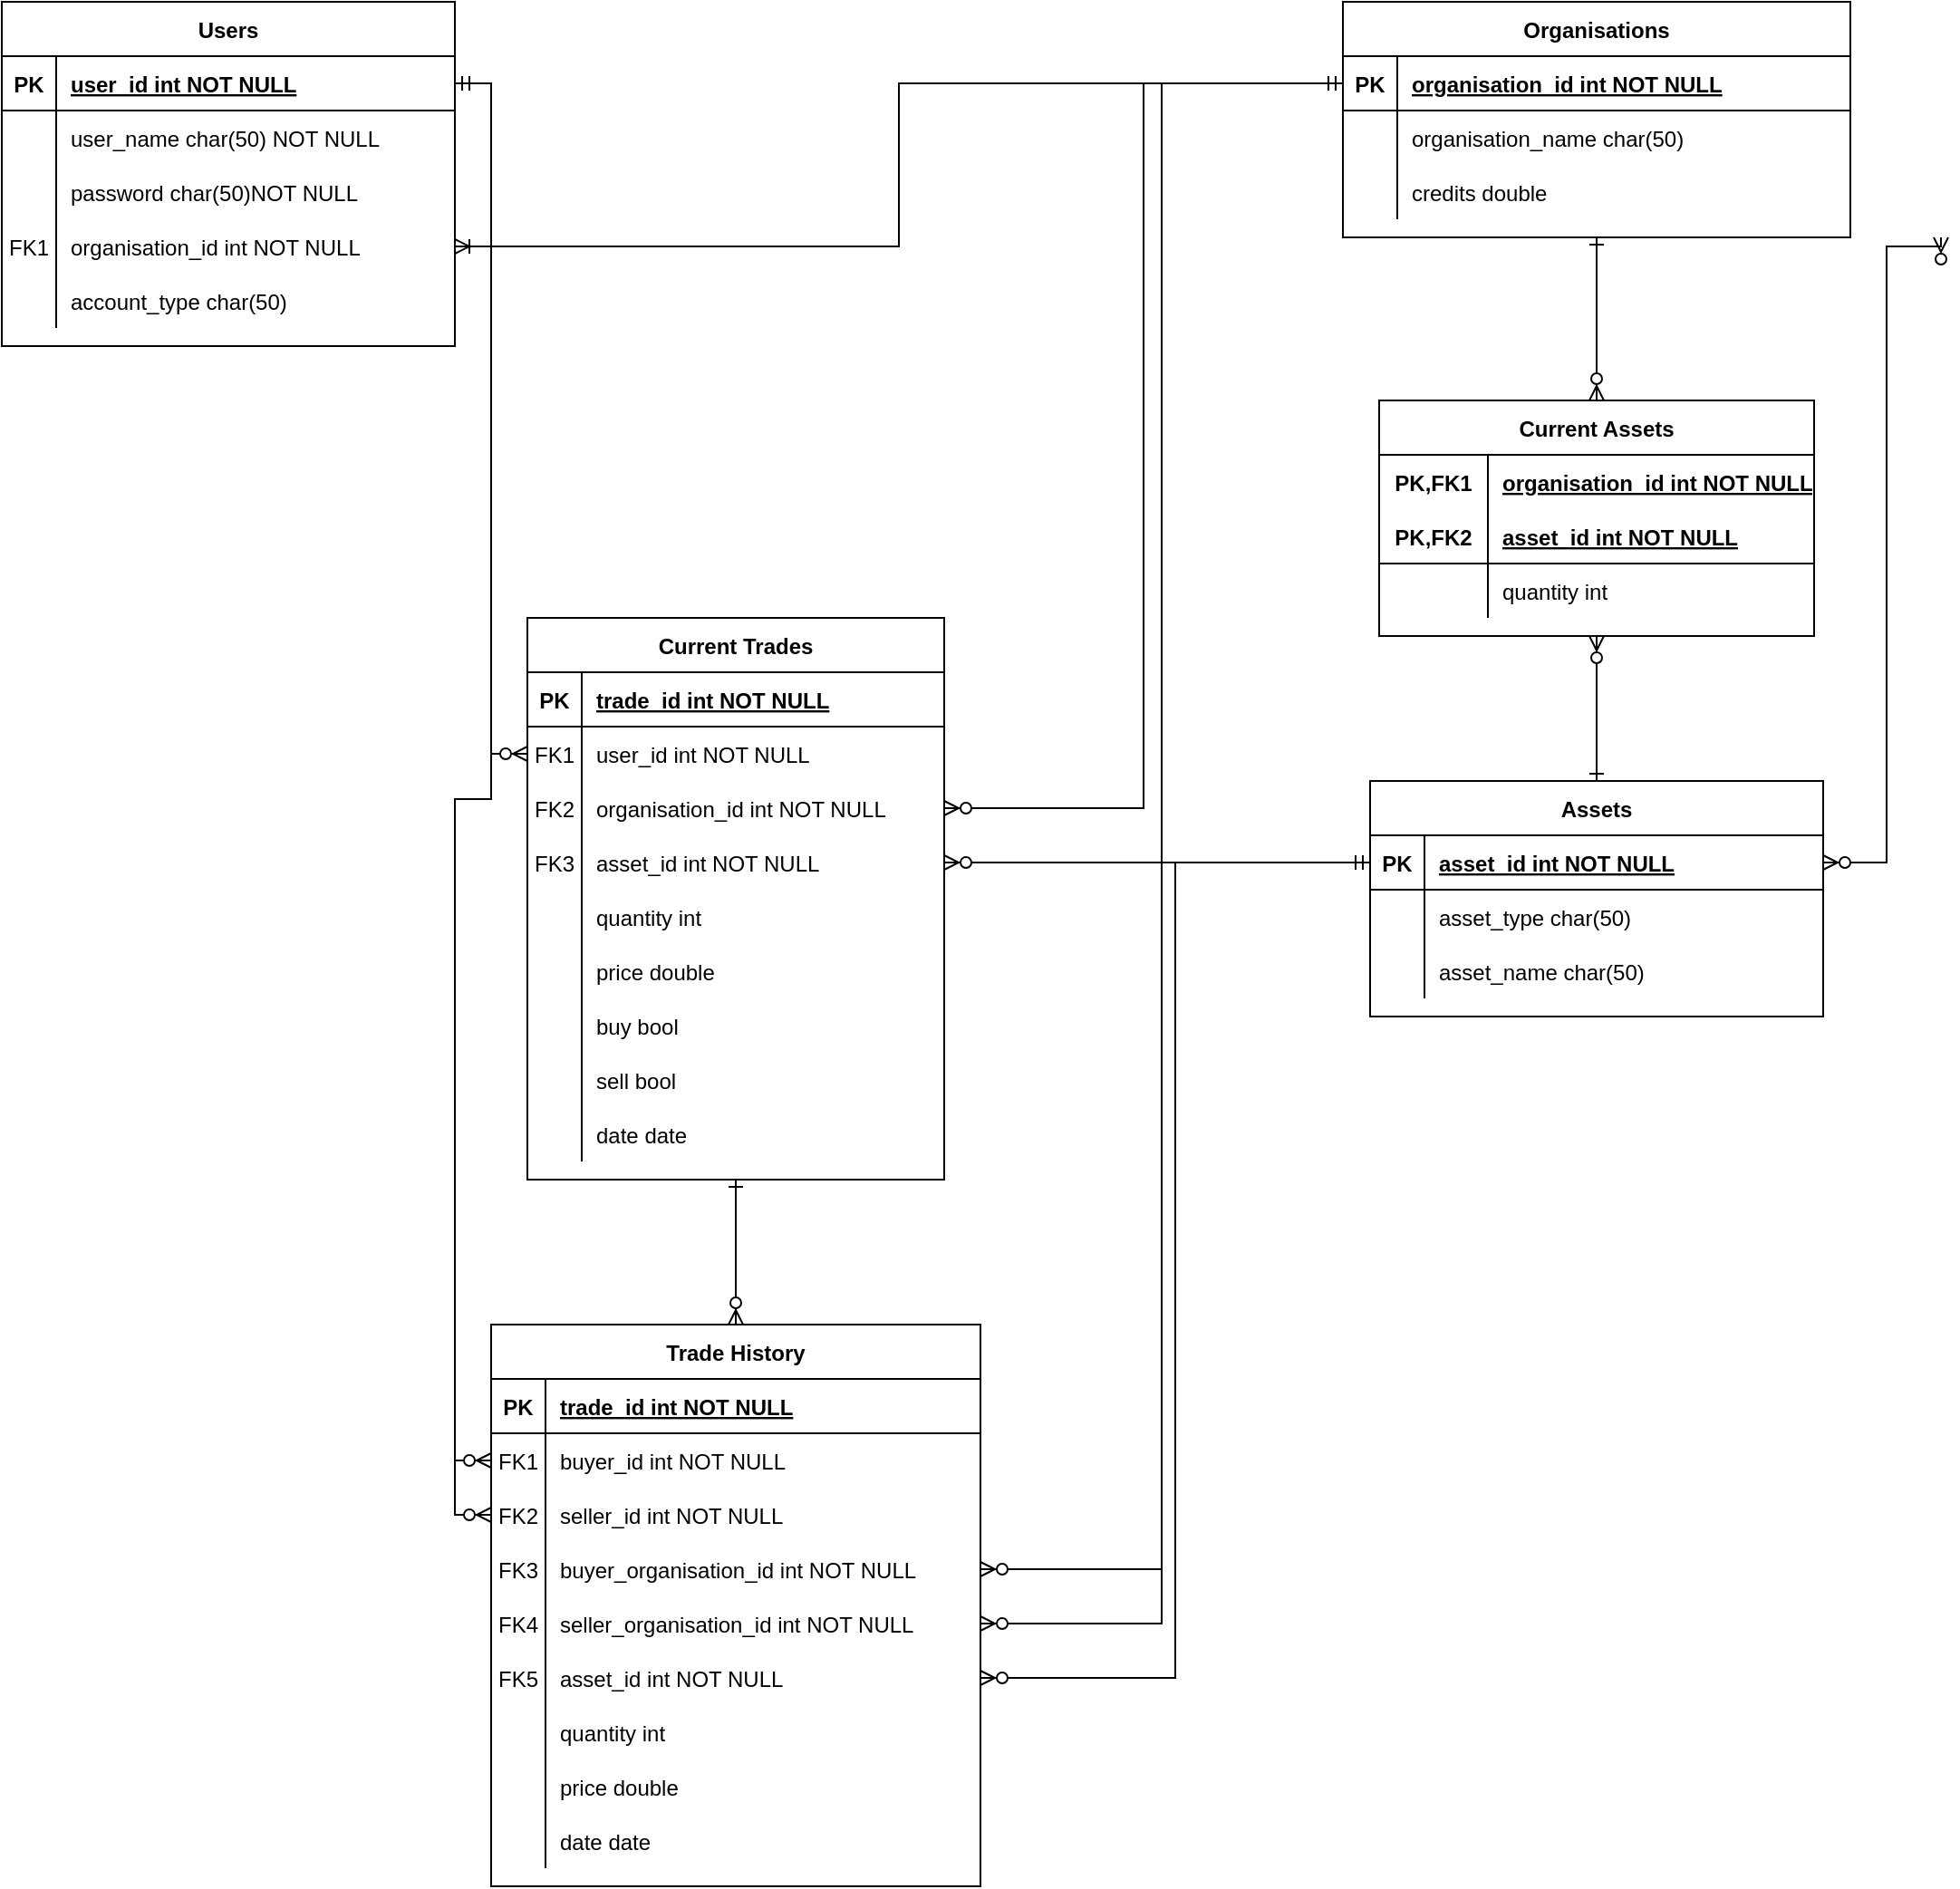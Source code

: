 <mxfile version="14.5.8" type="github">
  <diagram id="R2lEEEUBdFMjLlhIrx00" name="Page-1">
    <mxGraphModel dx="1422" dy="791" grid="1" gridSize="10" guides="1" tooltips="1" connect="1" arrows="1" fold="1" page="1" pageScale="1" pageWidth="850" pageHeight="1100" math="0" shadow="0" extFonts="Permanent Marker^https://fonts.googleapis.com/css?family=Permanent+Marker">
      <root>
        <mxCell id="0" />
        <mxCell id="1" parent="0" />
        <mxCell id="C-vyLk0tnHw3VtMMgP7b-1" value="" style="edgeStyle=orthogonalEdgeStyle;endArrow=ERmandOne;startArrow=ERoneToMany;endFill=0;startFill=0;rounded=0;entryX=0;entryY=0.5;entryDx=0;entryDy=0;" parent="1" source="JpZiGnrSwx7IomFBTx23-129" target="C-vyLk0tnHw3VtMMgP7b-3" edge="1">
          <mxGeometry width="100" height="100" relative="1" as="geometry">
            <mxPoint x="340" y="720" as="sourcePoint" />
            <mxPoint x="440" y="620" as="targetPoint" />
          </mxGeometry>
        </mxCell>
        <mxCell id="JpZiGnrSwx7IomFBTx23-172" style="edgeStyle=orthogonalEdgeStyle;rounded=0;orthogonalLoop=1;jettySize=auto;html=1;entryX=0.5;entryY=0;entryDx=0;entryDy=0;startArrow=ERone;startFill=0;endArrow=ERzeroToMany;endFill=1;" edge="1" parent="1" source="C-vyLk0tnHw3VtMMgP7b-2" target="JpZiGnrSwx7IomFBTx23-157">
          <mxGeometry relative="1" as="geometry" />
        </mxCell>
        <mxCell id="C-vyLk0tnHw3VtMMgP7b-2" value="Organisations" style="shape=table;startSize=30;container=1;collapsible=1;childLayout=tableLayout;fixedRows=1;rowLines=0;fontStyle=1;align=center;resizeLast=1;" parent="1" vertex="1">
          <mxGeometry x="780" y="40" width="280" height="130" as="geometry" />
        </mxCell>
        <mxCell id="C-vyLk0tnHw3VtMMgP7b-3" value="" style="shape=partialRectangle;collapsible=0;dropTarget=0;pointerEvents=0;fillColor=none;points=[[0,0.5],[1,0.5]];portConstraint=eastwest;top=0;left=0;right=0;bottom=1;" parent="C-vyLk0tnHw3VtMMgP7b-2" vertex="1">
          <mxGeometry y="30" width="280" height="30" as="geometry" />
        </mxCell>
        <mxCell id="C-vyLk0tnHw3VtMMgP7b-4" value="PK" style="shape=partialRectangle;overflow=hidden;connectable=0;fillColor=none;top=0;left=0;bottom=0;right=0;fontStyle=1;" parent="C-vyLk0tnHw3VtMMgP7b-3" vertex="1">
          <mxGeometry width="30" height="30" as="geometry" />
        </mxCell>
        <mxCell id="C-vyLk0tnHw3VtMMgP7b-5" value="organisation_id int NOT NULL " style="shape=partialRectangle;overflow=hidden;connectable=0;fillColor=none;top=0;left=0;bottom=0;right=0;align=left;spacingLeft=6;fontStyle=5;" parent="C-vyLk0tnHw3VtMMgP7b-3" vertex="1">
          <mxGeometry x="30" width="250" height="30" as="geometry" />
        </mxCell>
        <mxCell id="C-vyLk0tnHw3VtMMgP7b-9" value="" style="shape=partialRectangle;collapsible=0;dropTarget=0;pointerEvents=0;fillColor=none;points=[[0,0.5],[1,0.5]];portConstraint=eastwest;top=0;left=0;right=0;bottom=0;" parent="C-vyLk0tnHw3VtMMgP7b-2" vertex="1">
          <mxGeometry y="60" width="280" height="30" as="geometry" />
        </mxCell>
        <mxCell id="C-vyLk0tnHw3VtMMgP7b-10" value="" style="shape=partialRectangle;overflow=hidden;connectable=0;fillColor=none;top=0;left=0;bottom=0;right=0;" parent="C-vyLk0tnHw3VtMMgP7b-9" vertex="1">
          <mxGeometry width="30" height="30" as="geometry" />
        </mxCell>
        <mxCell id="C-vyLk0tnHw3VtMMgP7b-11" value="organisation_name char(50) " style="shape=partialRectangle;overflow=hidden;connectable=0;fillColor=none;top=0;left=0;bottom=0;right=0;align=left;spacingLeft=6;" parent="C-vyLk0tnHw3VtMMgP7b-9" vertex="1">
          <mxGeometry x="30" width="250" height="30" as="geometry" />
        </mxCell>
        <mxCell id="JpZiGnrSwx7IomFBTx23-112" style="shape=partialRectangle;collapsible=0;dropTarget=0;pointerEvents=0;fillColor=none;points=[[0,0.5],[1,0.5]];portConstraint=eastwest;top=0;left=0;right=0;bottom=0;" vertex="1" parent="C-vyLk0tnHw3VtMMgP7b-2">
          <mxGeometry y="90" width="280" height="30" as="geometry" />
        </mxCell>
        <mxCell id="JpZiGnrSwx7IomFBTx23-113" style="shape=partialRectangle;overflow=hidden;connectable=0;fillColor=none;top=0;left=0;bottom=0;right=0;" vertex="1" parent="JpZiGnrSwx7IomFBTx23-112">
          <mxGeometry width="30" height="30" as="geometry" />
        </mxCell>
        <mxCell id="JpZiGnrSwx7IomFBTx23-114" value="credits double " style="shape=partialRectangle;overflow=hidden;connectable=0;fillColor=none;top=0;left=0;bottom=0;right=0;align=left;spacingLeft=6;" vertex="1" parent="JpZiGnrSwx7IomFBTx23-112">
          <mxGeometry x="30" width="250" height="30" as="geometry" />
        </mxCell>
        <mxCell id="JpZiGnrSwx7IomFBTx23-171" style="edgeStyle=orthogonalEdgeStyle;rounded=0;orthogonalLoop=1;jettySize=auto;html=1;entryX=0.5;entryY=1;entryDx=0;entryDy=0;startArrow=ERone;startFill=0;endArrow=ERzeroToMany;endFill=1;" edge="1" parent="1" source="C-vyLk0tnHw3VtMMgP7b-13" target="JpZiGnrSwx7IomFBTx23-157">
          <mxGeometry relative="1" as="geometry" />
        </mxCell>
        <mxCell id="C-vyLk0tnHw3VtMMgP7b-13" value="Assets" style="shape=table;startSize=30;container=1;collapsible=1;childLayout=tableLayout;fixedRows=1;rowLines=0;fontStyle=1;align=center;resizeLast=1;" parent="1" vertex="1">
          <mxGeometry x="795" y="470" width="250" height="130" as="geometry" />
        </mxCell>
        <mxCell id="C-vyLk0tnHw3VtMMgP7b-14" value="" style="shape=partialRectangle;collapsible=0;dropTarget=0;pointerEvents=0;fillColor=none;points=[[0,0.5],[1,0.5]];portConstraint=eastwest;top=0;left=0;right=0;bottom=1;" parent="C-vyLk0tnHw3VtMMgP7b-13" vertex="1">
          <mxGeometry y="30" width="250" height="30" as="geometry" />
        </mxCell>
        <mxCell id="C-vyLk0tnHw3VtMMgP7b-15" value="PK" style="shape=partialRectangle;overflow=hidden;connectable=0;fillColor=none;top=0;left=0;bottom=0;right=0;fontStyle=1;" parent="C-vyLk0tnHw3VtMMgP7b-14" vertex="1">
          <mxGeometry width="30" height="30" as="geometry" />
        </mxCell>
        <mxCell id="C-vyLk0tnHw3VtMMgP7b-16" value="asset_id int NOT NULL " style="shape=partialRectangle;overflow=hidden;connectable=0;fillColor=none;top=0;left=0;bottom=0;right=0;align=left;spacingLeft=6;fontStyle=5;" parent="C-vyLk0tnHw3VtMMgP7b-14" vertex="1">
          <mxGeometry x="30" width="220" height="30" as="geometry" />
        </mxCell>
        <mxCell id="C-vyLk0tnHw3VtMMgP7b-17" value="" style="shape=partialRectangle;collapsible=0;dropTarget=0;pointerEvents=0;fillColor=none;points=[[0,0.5],[1,0.5]];portConstraint=eastwest;top=0;left=0;right=0;bottom=0;" parent="C-vyLk0tnHw3VtMMgP7b-13" vertex="1">
          <mxGeometry y="60" width="250" height="30" as="geometry" />
        </mxCell>
        <mxCell id="C-vyLk0tnHw3VtMMgP7b-18" value="" style="shape=partialRectangle;overflow=hidden;connectable=0;fillColor=none;top=0;left=0;bottom=0;right=0;" parent="C-vyLk0tnHw3VtMMgP7b-17" vertex="1">
          <mxGeometry width="30" height="30" as="geometry" />
        </mxCell>
        <mxCell id="C-vyLk0tnHw3VtMMgP7b-19" value="asset_type char(50) " style="shape=partialRectangle;overflow=hidden;connectable=0;fillColor=none;top=0;left=0;bottom=0;right=0;align=left;spacingLeft=6;" parent="C-vyLk0tnHw3VtMMgP7b-17" vertex="1">
          <mxGeometry x="30" width="220" height="30" as="geometry" />
        </mxCell>
        <mxCell id="JpZiGnrSwx7IomFBTx23-135" style="shape=partialRectangle;collapsible=0;dropTarget=0;pointerEvents=0;fillColor=none;points=[[0,0.5],[1,0.5]];portConstraint=eastwest;top=0;left=0;right=0;bottom=0;" vertex="1" parent="C-vyLk0tnHw3VtMMgP7b-13">
          <mxGeometry y="90" width="250" height="30" as="geometry" />
        </mxCell>
        <mxCell id="JpZiGnrSwx7IomFBTx23-136" style="shape=partialRectangle;overflow=hidden;connectable=0;fillColor=none;top=0;left=0;bottom=0;right=0;" vertex="1" parent="JpZiGnrSwx7IomFBTx23-135">
          <mxGeometry width="30" height="30" as="geometry" />
        </mxCell>
        <mxCell id="JpZiGnrSwx7IomFBTx23-137" value="asset_name char(50)" style="shape=partialRectangle;overflow=hidden;connectable=0;fillColor=none;top=0;left=0;bottom=0;right=0;align=left;spacingLeft=6;" vertex="1" parent="JpZiGnrSwx7IomFBTx23-135">
          <mxGeometry x="30" width="220" height="30" as="geometry" />
        </mxCell>
        <mxCell id="C-vyLk0tnHw3VtMMgP7b-23" value="Users" style="shape=table;startSize=30;container=1;collapsible=1;childLayout=tableLayout;fixedRows=1;rowLines=0;fontStyle=1;align=center;resizeLast=1;" parent="1" vertex="1">
          <mxGeometry x="40" y="40" width="250" height="190" as="geometry" />
        </mxCell>
        <mxCell id="C-vyLk0tnHw3VtMMgP7b-24" value="" style="shape=partialRectangle;collapsible=0;dropTarget=0;pointerEvents=0;fillColor=none;points=[[0,0.5],[1,0.5]];portConstraint=eastwest;top=0;left=0;right=0;bottom=1;" parent="C-vyLk0tnHw3VtMMgP7b-23" vertex="1">
          <mxGeometry y="30" width="250" height="30" as="geometry" />
        </mxCell>
        <mxCell id="C-vyLk0tnHw3VtMMgP7b-25" value="PK" style="shape=partialRectangle;overflow=hidden;connectable=0;fillColor=none;top=0;left=0;bottom=0;right=0;fontStyle=1;" parent="C-vyLk0tnHw3VtMMgP7b-24" vertex="1">
          <mxGeometry width="30" height="30" as="geometry" />
        </mxCell>
        <mxCell id="C-vyLk0tnHw3VtMMgP7b-26" value="user_id int NOT NULL " style="shape=partialRectangle;overflow=hidden;connectable=0;fillColor=none;top=0;left=0;bottom=0;right=0;align=left;spacingLeft=6;fontStyle=5;" parent="C-vyLk0tnHw3VtMMgP7b-24" vertex="1">
          <mxGeometry x="30" width="220" height="30" as="geometry" />
        </mxCell>
        <mxCell id="C-vyLk0tnHw3VtMMgP7b-27" value="" style="shape=partialRectangle;collapsible=0;dropTarget=0;pointerEvents=0;fillColor=none;points=[[0,0.5],[1,0.5]];portConstraint=eastwest;top=0;left=0;right=0;bottom=0;" parent="C-vyLk0tnHw3VtMMgP7b-23" vertex="1">
          <mxGeometry y="60" width="250" height="30" as="geometry" />
        </mxCell>
        <mxCell id="C-vyLk0tnHw3VtMMgP7b-28" value="" style="shape=partialRectangle;overflow=hidden;connectable=0;fillColor=none;top=0;left=0;bottom=0;right=0;" parent="C-vyLk0tnHw3VtMMgP7b-27" vertex="1">
          <mxGeometry width="30" height="30" as="geometry" />
        </mxCell>
        <mxCell id="C-vyLk0tnHw3VtMMgP7b-29" value="user_name char(50) NOT NULL" style="shape=partialRectangle;overflow=hidden;connectable=0;fillColor=none;top=0;left=0;bottom=0;right=0;align=left;spacingLeft=6;" parent="C-vyLk0tnHw3VtMMgP7b-27" vertex="1">
          <mxGeometry x="30" width="220" height="30" as="geometry" />
        </mxCell>
        <mxCell id="JpZiGnrSwx7IomFBTx23-21" style="shape=partialRectangle;collapsible=0;dropTarget=0;pointerEvents=0;fillColor=none;points=[[0,0.5],[1,0.5]];portConstraint=eastwest;top=0;left=0;right=0;bottom=0;" vertex="1" parent="C-vyLk0tnHw3VtMMgP7b-23">
          <mxGeometry y="90" width="250" height="30" as="geometry" />
        </mxCell>
        <mxCell id="JpZiGnrSwx7IomFBTx23-22" style="shape=partialRectangle;overflow=hidden;connectable=0;fillColor=none;top=0;left=0;bottom=0;right=0;" vertex="1" parent="JpZiGnrSwx7IomFBTx23-21">
          <mxGeometry width="30" height="30" as="geometry" />
        </mxCell>
        <mxCell id="JpZiGnrSwx7IomFBTx23-23" value="password char(50)NOT NULL" style="shape=partialRectangle;overflow=hidden;connectable=0;fillColor=none;top=0;left=0;bottom=0;right=0;align=left;spacingLeft=6;" vertex="1" parent="JpZiGnrSwx7IomFBTx23-21">
          <mxGeometry x="30" width="220" height="30" as="geometry" />
        </mxCell>
        <mxCell id="JpZiGnrSwx7IomFBTx23-129" style="shape=partialRectangle;collapsible=0;dropTarget=0;pointerEvents=0;fillColor=none;points=[[0,0.5],[1,0.5]];portConstraint=eastwest;top=0;left=0;right=0;bottom=0;" vertex="1" parent="C-vyLk0tnHw3VtMMgP7b-23">
          <mxGeometry y="120" width="250" height="30" as="geometry" />
        </mxCell>
        <mxCell id="JpZiGnrSwx7IomFBTx23-130" value="FK1" style="shape=partialRectangle;overflow=hidden;connectable=0;fillColor=none;top=0;left=0;bottom=0;right=0;" vertex="1" parent="JpZiGnrSwx7IomFBTx23-129">
          <mxGeometry width="30" height="30" as="geometry" />
        </mxCell>
        <mxCell id="JpZiGnrSwx7IomFBTx23-131" value="organisation_id int NOT NULL" style="shape=partialRectangle;overflow=hidden;connectable=0;fillColor=none;top=0;left=0;bottom=0;right=0;align=left;spacingLeft=6;" vertex="1" parent="JpZiGnrSwx7IomFBTx23-129">
          <mxGeometry x="30" width="220" height="30" as="geometry" />
        </mxCell>
        <mxCell id="JpZiGnrSwx7IomFBTx23-132" style="shape=partialRectangle;collapsible=0;dropTarget=0;pointerEvents=0;fillColor=none;points=[[0,0.5],[1,0.5]];portConstraint=eastwest;top=0;left=0;right=0;bottom=0;" vertex="1" parent="C-vyLk0tnHw3VtMMgP7b-23">
          <mxGeometry y="150" width="250" height="30" as="geometry" />
        </mxCell>
        <mxCell id="JpZiGnrSwx7IomFBTx23-133" style="shape=partialRectangle;overflow=hidden;connectable=0;fillColor=none;top=0;left=0;bottom=0;right=0;" vertex="1" parent="JpZiGnrSwx7IomFBTx23-132">
          <mxGeometry width="30" height="30" as="geometry" />
        </mxCell>
        <mxCell id="JpZiGnrSwx7IomFBTx23-134" value="account_type char(50)" style="shape=partialRectangle;overflow=hidden;connectable=0;fillColor=none;top=0;left=0;bottom=0;right=0;align=left;spacingLeft=6;" vertex="1" parent="JpZiGnrSwx7IomFBTx23-132">
          <mxGeometry x="30" width="220" height="30" as="geometry" />
        </mxCell>
        <mxCell id="JpZiGnrSwx7IomFBTx23-59" style="edgeStyle=orthogonalEdgeStyle;rounded=0;orthogonalLoop=1;jettySize=auto;html=1;entryX=0;entryY=0.5;entryDx=0;entryDy=0;startArrow=ERzeroToMany;startFill=1;endArrow=ERmandOne;endFill=0;exitX=1;exitY=0.5;exitDx=0;exitDy=0;" edge="1" parent="1" source="JpZiGnrSwx7IomFBTx23-84" target="C-vyLk0tnHw3VtMMgP7b-14">
          <mxGeometry relative="1" as="geometry">
            <mxPoint x="530" y="365" as="sourcePoint" />
          </mxGeometry>
        </mxCell>
        <mxCell id="JpZiGnrSwx7IomFBTx23-60" style="rounded=0;orthogonalLoop=1;jettySize=auto;html=1;entryX=0;entryY=0.5;entryDx=0;entryDy=0;startArrow=ERmandOne;startFill=0;endArrow=ERzeroToMany;endFill=1;edgeStyle=orthogonalEdgeStyle;" edge="1" parent="1" source="C-vyLk0tnHw3VtMMgP7b-24" target="JpZiGnrSwx7IomFBTx23-78">
          <mxGeometry relative="1" as="geometry">
            <mxPoint x="330" y="335" as="targetPoint" />
          </mxGeometry>
        </mxCell>
        <mxCell id="JpZiGnrSwx7IomFBTx23-105" style="edgeStyle=orthogonalEdgeStyle;rounded=0;orthogonalLoop=1;jettySize=auto;html=1;exitX=0.5;exitY=1;exitDx=0;exitDy=0;entryX=0.5;entryY=0;entryDx=0;entryDy=0;startArrow=ERone;startFill=0;endArrow=ERzeroToMany;endFill=1;" edge="1" parent="1" source="JpZiGnrSwx7IomFBTx23-74" target="JpZiGnrSwx7IomFBTx23-89">
          <mxGeometry relative="1" as="geometry" />
        </mxCell>
        <mxCell id="JpZiGnrSwx7IomFBTx23-74" value="Current Trades" style="shape=table;startSize=30;container=1;collapsible=1;childLayout=tableLayout;fixedRows=1;rowLines=0;fontStyle=1;align=center;resizeLast=1;" vertex="1" parent="1">
          <mxGeometry x="330" y="380" width="230" height="310" as="geometry" />
        </mxCell>
        <mxCell id="JpZiGnrSwx7IomFBTx23-75" value="" style="shape=partialRectangle;collapsible=0;dropTarget=0;pointerEvents=0;fillColor=none;top=0;left=0;bottom=1;right=0;points=[[0,0.5],[1,0.5]];portConstraint=eastwest;" vertex="1" parent="JpZiGnrSwx7IomFBTx23-74">
          <mxGeometry y="30" width="230" height="30" as="geometry" />
        </mxCell>
        <mxCell id="JpZiGnrSwx7IomFBTx23-76" value="PK" style="shape=partialRectangle;connectable=0;fillColor=none;top=0;left=0;bottom=0;right=0;fontStyle=1;overflow=hidden;" vertex="1" parent="JpZiGnrSwx7IomFBTx23-75">
          <mxGeometry width="30" height="30" as="geometry" />
        </mxCell>
        <mxCell id="JpZiGnrSwx7IomFBTx23-77" value="trade_id int NOT NULL" style="shape=partialRectangle;connectable=0;fillColor=none;top=0;left=0;bottom=0;right=0;align=left;spacingLeft=6;fontStyle=5;overflow=hidden;" vertex="1" parent="JpZiGnrSwx7IomFBTx23-75">
          <mxGeometry x="30" width="200" height="30" as="geometry" />
        </mxCell>
        <mxCell id="JpZiGnrSwx7IomFBTx23-78" value="" style="shape=partialRectangle;collapsible=0;dropTarget=0;pointerEvents=0;fillColor=none;top=0;left=0;bottom=0;right=0;points=[[0,0.5],[1,0.5]];portConstraint=eastwest;" vertex="1" parent="JpZiGnrSwx7IomFBTx23-74">
          <mxGeometry y="60" width="230" height="30" as="geometry" />
        </mxCell>
        <mxCell id="JpZiGnrSwx7IomFBTx23-79" value="FK1" style="shape=partialRectangle;connectable=0;fillColor=none;top=0;left=0;bottom=0;right=0;editable=1;overflow=hidden;" vertex="1" parent="JpZiGnrSwx7IomFBTx23-78">
          <mxGeometry width="30" height="30" as="geometry" />
        </mxCell>
        <mxCell id="JpZiGnrSwx7IomFBTx23-80" value="user_id int NOT NULL" style="shape=partialRectangle;connectable=0;fillColor=none;top=0;left=0;bottom=0;right=0;align=left;spacingLeft=6;overflow=hidden;" vertex="1" parent="JpZiGnrSwx7IomFBTx23-78">
          <mxGeometry x="30" width="200" height="30" as="geometry" />
        </mxCell>
        <mxCell id="JpZiGnrSwx7IomFBTx23-81" value="" style="shape=partialRectangle;collapsible=0;dropTarget=0;pointerEvents=0;fillColor=none;top=0;left=0;bottom=0;right=0;points=[[0,0.5],[1,0.5]];portConstraint=eastwest;" vertex="1" parent="JpZiGnrSwx7IomFBTx23-74">
          <mxGeometry y="90" width="230" height="30" as="geometry" />
        </mxCell>
        <mxCell id="JpZiGnrSwx7IomFBTx23-82" value="FK2" style="shape=partialRectangle;connectable=0;fillColor=none;top=0;left=0;bottom=0;right=0;editable=1;overflow=hidden;" vertex="1" parent="JpZiGnrSwx7IomFBTx23-81">
          <mxGeometry width="30" height="30" as="geometry" />
        </mxCell>
        <mxCell id="JpZiGnrSwx7IomFBTx23-83" value="organisation_id int NOT NULL" style="shape=partialRectangle;connectable=0;fillColor=none;top=0;left=0;bottom=0;right=0;align=left;spacingLeft=6;overflow=hidden;" vertex="1" parent="JpZiGnrSwx7IomFBTx23-81">
          <mxGeometry x="30" width="200" height="30" as="geometry" />
        </mxCell>
        <mxCell id="JpZiGnrSwx7IomFBTx23-84" value="" style="shape=partialRectangle;collapsible=0;dropTarget=0;pointerEvents=0;fillColor=none;top=0;left=0;bottom=0;right=0;points=[[0,0.5],[1,0.5]];portConstraint=eastwest;" vertex="1" parent="JpZiGnrSwx7IomFBTx23-74">
          <mxGeometry y="120" width="230" height="30" as="geometry" />
        </mxCell>
        <mxCell id="JpZiGnrSwx7IomFBTx23-85" value="FK3" style="shape=partialRectangle;connectable=0;fillColor=none;top=0;left=0;bottom=0;right=0;editable=1;overflow=hidden;" vertex="1" parent="JpZiGnrSwx7IomFBTx23-84">
          <mxGeometry width="30" height="30" as="geometry" />
        </mxCell>
        <mxCell id="JpZiGnrSwx7IomFBTx23-86" value="asset_id int NOT NULL" style="shape=partialRectangle;connectable=0;fillColor=none;top=0;left=0;bottom=0;right=0;align=left;spacingLeft=6;overflow=hidden;" vertex="1" parent="JpZiGnrSwx7IomFBTx23-84">
          <mxGeometry x="30" width="200" height="30" as="geometry" />
        </mxCell>
        <mxCell id="JpZiGnrSwx7IomFBTx23-123" style="shape=partialRectangle;collapsible=0;dropTarget=0;pointerEvents=0;fillColor=none;top=0;left=0;bottom=0;right=0;points=[[0,0.5],[1,0.5]];portConstraint=eastwest;" vertex="1" parent="JpZiGnrSwx7IomFBTx23-74">
          <mxGeometry y="150" width="230" height="30" as="geometry" />
        </mxCell>
        <mxCell id="JpZiGnrSwx7IomFBTx23-124" style="shape=partialRectangle;connectable=0;fillColor=none;top=0;left=0;bottom=0;right=0;editable=1;overflow=hidden;" vertex="1" parent="JpZiGnrSwx7IomFBTx23-123">
          <mxGeometry width="30" height="30" as="geometry" />
        </mxCell>
        <mxCell id="JpZiGnrSwx7IomFBTx23-125" value="quantity int " style="shape=partialRectangle;connectable=0;fillColor=none;top=0;left=0;bottom=0;right=0;align=left;spacingLeft=6;overflow=hidden;" vertex="1" parent="JpZiGnrSwx7IomFBTx23-123">
          <mxGeometry x="30" width="200" height="30" as="geometry" />
        </mxCell>
        <mxCell id="JpZiGnrSwx7IomFBTx23-126" style="shape=partialRectangle;collapsible=0;dropTarget=0;pointerEvents=0;fillColor=none;top=0;left=0;bottom=0;right=0;points=[[0,0.5],[1,0.5]];portConstraint=eastwest;" vertex="1" parent="JpZiGnrSwx7IomFBTx23-74">
          <mxGeometry y="180" width="230" height="30" as="geometry" />
        </mxCell>
        <mxCell id="JpZiGnrSwx7IomFBTx23-127" style="shape=partialRectangle;connectable=0;fillColor=none;top=0;left=0;bottom=0;right=0;editable=1;overflow=hidden;" vertex="1" parent="JpZiGnrSwx7IomFBTx23-126">
          <mxGeometry width="30" height="30" as="geometry" />
        </mxCell>
        <mxCell id="JpZiGnrSwx7IomFBTx23-128" value="price double " style="shape=partialRectangle;connectable=0;fillColor=none;top=0;left=0;bottom=0;right=0;align=left;spacingLeft=6;overflow=hidden;" vertex="1" parent="JpZiGnrSwx7IomFBTx23-126">
          <mxGeometry x="30" width="200" height="30" as="geometry" />
        </mxCell>
        <mxCell id="JpZiGnrSwx7IomFBTx23-144" style="shape=partialRectangle;collapsible=0;dropTarget=0;pointerEvents=0;fillColor=none;top=0;left=0;bottom=0;right=0;points=[[0,0.5],[1,0.5]];portConstraint=eastwest;" vertex="1" parent="JpZiGnrSwx7IomFBTx23-74">
          <mxGeometry y="210" width="230" height="30" as="geometry" />
        </mxCell>
        <mxCell id="JpZiGnrSwx7IomFBTx23-145" style="shape=partialRectangle;connectable=0;fillColor=none;top=0;left=0;bottom=0;right=0;editable=1;overflow=hidden;" vertex="1" parent="JpZiGnrSwx7IomFBTx23-144">
          <mxGeometry width="30" height="30" as="geometry" />
        </mxCell>
        <mxCell id="JpZiGnrSwx7IomFBTx23-146" value="buy bool" style="shape=partialRectangle;connectable=0;fillColor=none;top=0;left=0;bottom=0;right=0;align=left;spacingLeft=6;overflow=hidden;" vertex="1" parent="JpZiGnrSwx7IomFBTx23-144">
          <mxGeometry x="30" width="200" height="30" as="geometry" />
        </mxCell>
        <mxCell id="JpZiGnrSwx7IomFBTx23-141" style="shape=partialRectangle;collapsible=0;dropTarget=0;pointerEvents=0;fillColor=none;top=0;left=0;bottom=0;right=0;points=[[0,0.5],[1,0.5]];portConstraint=eastwest;" vertex="1" parent="JpZiGnrSwx7IomFBTx23-74">
          <mxGeometry y="240" width="230" height="30" as="geometry" />
        </mxCell>
        <mxCell id="JpZiGnrSwx7IomFBTx23-142" style="shape=partialRectangle;connectable=0;fillColor=none;top=0;left=0;bottom=0;right=0;editable=1;overflow=hidden;" vertex="1" parent="JpZiGnrSwx7IomFBTx23-141">
          <mxGeometry width="30" height="30" as="geometry" />
        </mxCell>
        <mxCell id="JpZiGnrSwx7IomFBTx23-143" value="sell bool" style="shape=partialRectangle;connectable=0;fillColor=none;top=0;left=0;bottom=0;right=0;align=left;spacingLeft=6;overflow=hidden;" vertex="1" parent="JpZiGnrSwx7IomFBTx23-141">
          <mxGeometry x="30" width="200" height="30" as="geometry" />
        </mxCell>
        <mxCell id="JpZiGnrSwx7IomFBTx23-138" style="shape=partialRectangle;collapsible=0;dropTarget=0;pointerEvents=0;fillColor=none;top=0;left=0;bottom=0;right=0;points=[[0,0.5],[1,0.5]];portConstraint=eastwest;" vertex="1" parent="JpZiGnrSwx7IomFBTx23-74">
          <mxGeometry y="270" width="230" height="30" as="geometry" />
        </mxCell>
        <mxCell id="JpZiGnrSwx7IomFBTx23-139" style="shape=partialRectangle;connectable=0;fillColor=none;top=0;left=0;bottom=0;right=0;editable=1;overflow=hidden;" vertex="1" parent="JpZiGnrSwx7IomFBTx23-138">
          <mxGeometry width="30" height="30" as="geometry" />
        </mxCell>
        <mxCell id="JpZiGnrSwx7IomFBTx23-140" value="date date" style="shape=partialRectangle;connectable=0;fillColor=none;top=0;left=0;bottom=0;right=0;align=left;spacingLeft=6;overflow=hidden;" vertex="1" parent="JpZiGnrSwx7IomFBTx23-138">
          <mxGeometry x="30" width="200" height="30" as="geometry" />
        </mxCell>
        <mxCell id="JpZiGnrSwx7IomFBTx23-87" style="edgeStyle=orthogonalEdgeStyle;rounded=0;orthogonalLoop=1;jettySize=auto;html=1;entryX=1;entryY=0.5;entryDx=0;entryDy=0;startArrow=ERmandOne;startFill=0;endArrow=ERzeroToMany;endFill=1;" edge="1" parent="1" source="C-vyLk0tnHw3VtMMgP7b-3" target="JpZiGnrSwx7IomFBTx23-81">
          <mxGeometry relative="1" as="geometry" />
        </mxCell>
        <mxCell id="JpZiGnrSwx7IomFBTx23-89" value="Trade History" style="shape=table;startSize=30;container=1;collapsible=1;childLayout=tableLayout;fixedRows=1;rowLines=0;fontStyle=1;align=center;resizeLast=1;" vertex="1" parent="1">
          <mxGeometry x="310" y="770" width="270" height="310" as="geometry" />
        </mxCell>
        <mxCell id="JpZiGnrSwx7IomFBTx23-90" value="" style="shape=partialRectangle;collapsible=0;dropTarget=0;pointerEvents=0;fillColor=none;top=0;left=0;bottom=1;right=0;points=[[0,0.5],[1,0.5]];portConstraint=eastwest;" vertex="1" parent="JpZiGnrSwx7IomFBTx23-89">
          <mxGeometry y="30" width="270" height="30" as="geometry" />
        </mxCell>
        <mxCell id="JpZiGnrSwx7IomFBTx23-91" value="PK" style="shape=partialRectangle;connectable=0;fillColor=none;top=0;left=0;bottom=0;right=0;fontStyle=1;overflow=hidden;" vertex="1" parent="JpZiGnrSwx7IomFBTx23-90">
          <mxGeometry width="30" height="30" as="geometry" />
        </mxCell>
        <mxCell id="JpZiGnrSwx7IomFBTx23-92" value="trade_id int NOT NULL" style="shape=partialRectangle;connectable=0;fillColor=none;top=0;left=0;bottom=0;right=0;align=left;spacingLeft=6;fontStyle=5;overflow=hidden;" vertex="1" parent="JpZiGnrSwx7IomFBTx23-90">
          <mxGeometry x="30" width="240" height="30" as="geometry" />
        </mxCell>
        <mxCell id="JpZiGnrSwx7IomFBTx23-93" value="" style="shape=partialRectangle;collapsible=0;dropTarget=0;pointerEvents=0;fillColor=none;top=0;left=0;bottom=0;right=0;points=[[0,0.5],[1,0.5]];portConstraint=eastwest;" vertex="1" parent="JpZiGnrSwx7IomFBTx23-89">
          <mxGeometry y="60" width="270" height="30" as="geometry" />
        </mxCell>
        <mxCell id="JpZiGnrSwx7IomFBTx23-94" value="FK1" style="shape=partialRectangle;connectable=0;fillColor=none;top=0;left=0;bottom=0;right=0;editable=1;overflow=hidden;" vertex="1" parent="JpZiGnrSwx7IomFBTx23-93">
          <mxGeometry width="30" height="30" as="geometry" />
        </mxCell>
        <mxCell id="JpZiGnrSwx7IomFBTx23-95" value="buyer_id int NOT NULL" style="shape=partialRectangle;connectable=0;fillColor=none;top=0;left=0;bottom=0;right=0;align=left;spacingLeft=6;overflow=hidden;" vertex="1" parent="JpZiGnrSwx7IomFBTx23-93">
          <mxGeometry x="30" width="240" height="30" as="geometry" />
        </mxCell>
        <mxCell id="JpZiGnrSwx7IomFBTx23-96" value="" style="shape=partialRectangle;collapsible=0;dropTarget=0;pointerEvents=0;fillColor=none;top=0;left=0;bottom=0;right=0;points=[[0,0.5],[1,0.5]];portConstraint=eastwest;" vertex="1" parent="JpZiGnrSwx7IomFBTx23-89">
          <mxGeometry y="90" width="270" height="30" as="geometry" />
        </mxCell>
        <mxCell id="JpZiGnrSwx7IomFBTx23-97" value="FK2" style="shape=partialRectangle;connectable=0;fillColor=none;top=0;left=0;bottom=0;right=0;editable=1;overflow=hidden;" vertex="1" parent="JpZiGnrSwx7IomFBTx23-96">
          <mxGeometry width="30" height="30" as="geometry" />
        </mxCell>
        <mxCell id="JpZiGnrSwx7IomFBTx23-98" value="seller_id int NOT NULL" style="shape=partialRectangle;connectable=0;fillColor=none;top=0;left=0;bottom=0;right=0;align=left;spacingLeft=6;overflow=hidden;" vertex="1" parent="JpZiGnrSwx7IomFBTx23-96">
          <mxGeometry x="30" width="240" height="30" as="geometry" />
        </mxCell>
        <mxCell id="JpZiGnrSwx7IomFBTx23-99" value="" style="shape=partialRectangle;collapsible=0;dropTarget=0;pointerEvents=0;fillColor=none;top=0;left=0;bottom=0;right=0;points=[[0,0.5],[1,0.5]];portConstraint=eastwest;" vertex="1" parent="JpZiGnrSwx7IomFBTx23-89">
          <mxGeometry y="120" width="270" height="30" as="geometry" />
        </mxCell>
        <mxCell id="JpZiGnrSwx7IomFBTx23-100" value="FK3" style="shape=partialRectangle;connectable=0;fillColor=none;top=0;left=0;bottom=0;right=0;editable=1;overflow=hidden;" vertex="1" parent="JpZiGnrSwx7IomFBTx23-99">
          <mxGeometry width="30" height="30" as="geometry" />
        </mxCell>
        <mxCell id="JpZiGnrSwx7IomFBTx23-101" value="buyer_organisation_id int NOT NULL" style="shape=partialRectangle;connectable=0;fillColor=none;top=0;left=0;bottom=0;right=0;align=left;spacingLeft=6;overflow=hidden;" vertex="1" parent="JpZiGnrSwx7IomFBTx23-99">
          <mxGeometry x="30" width="240" height="30" as="geometry" />
        </mxCell>
        <mxCell id="JpZiGnrSwx7IomFBTx23-109" style="shape=partialRectangle;collapsible=0;dropTarget=0;pointerEvents=0;fillColor=none;top=0;left=0;bottom=0;right=0;points=[[0,0.5],[1,0.5]];portConstraint=eastwest;" vertex="1" parent="JpZiGnrSwx7IomFBTx23-89">
          <mxGeometry y="150" width="270" height="30" as="geometry" />
        </mxCell>
        <mxCell id="JpZiGnrSwx7IomFBTx23-110" value="FK4" style="shape=partialRectangle;connectable=0;fillColor=none;top=0;left=0;bottom=0;right=0;editable=1;overflow=hidden;" vertex="1" parent="JpZiGnrSwx7IomFBTx23-109">
          <mxGeometry width="30" height="30" as="geometry" />
        </mxCell>
        <mxCell id="JpZiGnrSwx7IomFBTx23-111" value="seller_organisation_id int NOT NULL" style="shape=partialRectangle;connectable=0;fillColor=none;top=0;left=0;bottom=0;right=0;align=left;spacingLeft=6;overflow=hidden;" vertex="1" parent="JpZiGnrSwx7IomFBTx23-109">
          <mxGeometry x="30" width="240" height="30" as="geometry" />
        </mxCell>
        <mxCell id="JpZiGnrSwx7IomFBTx23-182" style="shape=partialRectangle;collapsible=0;dropTarget=0;pointerEvents=0;fillColor=none;top=0;left=0;bottom=0;right=0;points=[[0,0.5],[1,0.5]];portConstraint=eastwest;" vertex="1" parent="JpZiGnrSwx7IomFBTx23-89">
          <mxGeometry y="180" width="270" height="30" as="geometry" />
        </mxCell>
        <mxCell id="JpZiGnrSwx7IomFBTx23-183" value="FK5" style="shape=partialRectangle;connectable=0;fillColor=none;top=0;left=0;bottom=0;right=0;editable=1;overflow=hidden;" vertex="1" parent="JpZiGnrSwx7IomFBTx23-182">
          <mxGeometry width="30" height="30" as="geometry" />
        </mxCell>
        <mxCell id="JpZiGnrSwx7IomFBTx23-184" value="asset_id int NOT NULL" style="shape=partialRectangle;connectable=0;fillColor=none;top=0;left=0;bottom=0;right=0;align=left;spacingLeft=6;overflow=hidden;" vertex="1" parent="JpZiGnrSwx7IomFBTx23-182">
          <mxGeometry x="30" width="240" height="30" as="geometry" />
        </mxCell>
        <mxCell id="JpZiGnrSwx7IomFBTx23-173" style="shape=partialRectangle;collapsible=0;dropTarget=0;pointerEvents=0;fillColor=none;top=0;left=0;bottom=0;right=0;points=[[0,0.5],[1,0.5]];portConstraint=eastwest;" vertex="1" parent="JpZiGnrSwx7IomFBTx23-89">
          <mxGeometry y="210" width="270" height="30" as="geometry" />
        </mxCell>
        <mxCell id="JpZiGnrSwx7IomFBTx23-174" style="shape=partialRectangle;connectable=0;fillColor=none;top=0;left=0;bottom=0;right=0;editable=1;overflow=hidden;" vertex="1" parent="JpZiGnrSwx7IomFBTx23-173">
          <mxGeometry width="30" height="30" as="geometry" />
        </mxCell>
        <mxCell id="JpZiGnrSwx7IomFBTx23-175" value="quantity int" style="shape=partialRectangle;connectable=0;fillColor=none;top=0;left=0;bottom=0;right=0;align=left;spacingLeft=6;overflow=hidden;" vertex="1" parent="JpZiGnrSwx7IomFBTx23-173">
          <mxGeometry x="30" width="240" height="30" as="geometry" />
        </mxCell>
        <mxCell id="JpZiGnrSwx7IomFBTx23-176" style="shape=partialRectangle;collapsible=0;dropTarget=0;pointerEvents=0;fillColor=none;top=0;left=0;bottom=0;right=0;points=[[0,0.5],[1,0.5]];portConstraint=eastwest;" vertex="1" parent="JpZiGnrSwx7IomFBTx23-89">
          <mxGeometry y="240" width="270" height="30" as="geometry" />
        </mxCell>
        <mxCell id="JpZiGnrSwx7IomFBTx23-177" style="shape=partialRectangle;connectable=0;fillColor=none;top=0;left=0;bottom=0;right=0;editable=1;overflow=hidden;" vertex="1" parent="JpZiGnrSwx7IomFBTx23-176">
          <mxGeometry width="30" height="30" as="geometry" />
        </mxCell>
        <mxCell id="JpZiGnrSwx7IomFBTx23-178" value="price double" style="shape=partialRectangle;connectable=0;fillColor=none;top=0;left=0;bottom=0;right=0;align=left;spacingLeft=6;overflow=hidden;" vertex="1" parent="JpZiGnrSwx7IomFBTx23-176">
          <mxGeometry x="30" width="240" height="30" as="geometry" />
        </mxCell>
        <mxCell id="JpZiGnrSwx7IomFBTx23-179" style="shape=partialRectangle;collapsible=0;dropTarget=0;pointerEvents=0;fillColor=none;top=0;left=0;bottom=0;right=0;points=[[0,0.5],[1,0.5]];portConstraint=eastwest;" vertex="1" parent="JpZiGnrSwx7IomFBTx23-89">
          <mxGeometry y="270" width="270" height="30" as="geometry" />
        </mxCell>
        <mxCell id="JpZiGnrSwx7IomFBTx23-180" style="shape=partialRectangle;connectable=0;fillColor=none;top=0;left=0;bottom=0;right=0;editable=1;overflow=hidden;" vertex="1" parent="JpZiGnrSwx7IomFBTx23-179">
          <mxGeometry width="30" height="30" as="geometry" />
        </mxCell>
        <mxCell id="JpZiGnrSwx7IomFBTx23-181" value="date date" style="shape=partialRectangle;connectable=0;fillColor=none;top=0;left=0;bottom=0;right=0;align=left;spacingLeft=6;overflow=hidden;" vertex="1" parent="JpZiGnrSwx7IomFBTx23-179">
          <mxGeometry x="30" width="240" height="30" as="geometry" />
        </mxCell>
        <mxCell id="JpZiGnrSwx7IomFBTx23-115" style="edgeStyle=orthogonalEdgeStyle;rounded=0;orthogonalLoop=1;jettySize=auto;html=1;startArrow=ERzeroToMany;startFill=1;endArrow=ERzeroToMany;endFill=1;entryX=1;entryY=0.5;entryDx=0;entryDy=0;" edge="1" parent="1" source="C-vyLk0tnHw3VtMMgP7b-14" target="JpZiGnrSwx7IomFBTx23-116">
          <mxGeometry relative="1" as="geometry">
            <mxPoint x="1110" y="170" as="targetPoint" />
            <Array as="points">
              <mxPoint x="1080" y="515" />
              <mxPoint x="1080" y="175" />
            </Array>
          </mxGeometry>
        </mxCell>
        <mxCell id="JpZiGnrSwx7IomFBTx23-157" value="Current Assets" style="shape=table;startSize=30;container=1;collapsible=1;childLayout=tableLayout;fixedRows=1;rowLines=0;fontStyle=1;align=center;resizeLast=1;" vertex="1" parent="1">
          <mxGeometry x="800" y="260" width="240" height="130" as="geometry" />
        </mxCell>
        <mxCell id="JpZiGnrSwx7IomFBTx23-158" value="" style="shape=partialRectangle;collapsible=0;dropTarget=0;pointerEvents=0;fillColor=none;top=0;left=0;bottom=0;right=0;points=[[0,0.5],[1,0.5]];portConstraint=eastwest;" vertex="1" parent="JpZiGnrSwx7IomFBTx23-157">
          <mxGeometry y="30" width="240" height="30" as="geometry" />
        </mxCell>
        <mxCell id="JpZiGnrSwx7IomFBTx23-159" value="PK,FK1" style="shape=partialRectangle;connectable=0;fillColor=none;top=0;left=0;bottom=0;right=0;fontStyle=1;overflow=hidden;" vertex="1" parent="JpZiGnrSwx7IomFBTx23-158">
          <mxGeometry width="60" height="30" as="geometry" />
        </mxCell>
        <mxCell id="JpZiGnrSwx7IomFBTx23-160" value="organisation_id int NOT NULL" style="shape=partialRectangle;connectable=0;fillColor=none;top=0;left=0;bottom=0;right=0;align=left;spacingLeft=6;fontStyle=5;overflow=hidden;" vertex="1" parent="JpZiGnrSwx7IomFBTx23-158">
          <mxGeometry x="60" width="180" height="30" as="geometry" />
        </mxCell>
        <mxCell id="JpZiGnrSwx7IomFBTx23-161" value="" style="shape=partialRectangle;collapsible=0;dropTarget=0;pointerEvents=0;fillColor=none;top=0;left=0;bottom=1;right=0;points=[[0,0.5],[1,0.5]];portConstraint=eastwest;" vertex="1" parent="JpZiGnrSwx7IomFBTx23-157">
          <mxGeometry y="60" width="240" height="30" as="geometry" />
        </mxCell>
        <mxCell id="JpZiGnrSwx7IomFBTx23-162" value="PK,FK2" style="shape=partialRectangle;connectable=0;fillColor=none;top=0;left=0;bottom=0;right=0;fontStyle=1;overflow=hidden;" vertex="1" parent="JpZiGnrSwx7IomFBTx23-161">
          <mxGeometry width="60" height="30" as="geometry" />
        </mxCell>
        <mxCell id="JpZiGnrSwx7IomFBTx23-163" value="asset_id int NOT NULL" style="shape=partialRectangle;connectable=0;fillColor=none;top=0;left=0;bottom=0;right=0;align=left;spacingLeft=6;fontStyle=5;overflow=hidden;" vertex="1" parent="JpZiGnrSwx7IomFBTx23-161">
          <mxGeometry x="60" width="180" height="30" as="geometry" />
        </mxCell>
        <mxCell id="JpZiGnrSwx7IomFBTx23-164" value="" style="shape=partialRectangle;collapsible=0;dropTarget=0;pointerEvents=0;fillColor=none;top=0;left=0;bottom=0;right=0;points=[[0,0.5],[1,0.5]];portConstraint=eastwest;" vertex="1" parent="JpZiGnrSwx7IomFBTx23-157">
          <mxGeometry y="90" width="240" height="30" as="geometry" />
        </mxCell>
        <mxCell id="JpZiGnrSwx7IomFBTx23-165" value="" style="shape=partialRectangle;connectable=0;fillColor=none;top=0;left=0;bottom=0;right=0;editable=1;overflow=hidden;" vertex="1" parent="JpZiGnrSwx7IomFBTx23-164">
          <mxGeometry width="60" height="30" as="geometry" />
        </mxCell>
        <mxCell id="JpZiGnrSwx7IomFBTx23-166" value="quantity int" style="shape=partialRectangle;connectable=0;fillColor=none;top=0;left=0;bottom=0;right=0;align=left;spacingLeft=6;overflow=hidden;" vertex="1" parent="JpZiGnrSwx7IomFBTx23-164">
          <mxGeometry x="60" width="180" height="30" as="geometry" />
        </mxCell>
        <mxCell id="JpZiGnrSwx7IomFBTx23-185" style="edgeStyle=orthogonalEdgeStyle;rounded=0;orthogonalLoop=1;jettySize=auto;html=1;entryX=1;entryY=0.5;entryDx=0;entryDy=0;startArrow=ERone;startFill=0;endArrow=ERzeroToMany;endFill=1;" edge="1" parent="1" source="C-vyLk0tnHw3VtMMgP7b-3" target="JpZiGnrSwx7IomFBTx23-99">
          <mxGeometry relative="1" as="geometry" />
        </mxCell>
        <mxCell id="JpZiGnrSwx7IomFBTx23-186" style="edgeStyle=orthogonalEdgeStyle;rounded=0;orthogonalLoop=1;jettySize=auto;html=1;entryX=1;entryY=0.5;entryDx=0;entryDy=0;startArrow=ERone;startFill=0;endArrow=ERzeroToMany;endFill=1;" edge="1" parent="1" source="C-vyLk0tnHw3VtMMgP7b-3" target="JpZiGnrSwx7IomFBTx23-109">
          <mxGeometry relative="1" as="geometry" />
        </mxCell>
        <mxCell id="JpZiGnrSwx7IomFBTx23-187" style="edgeStyle=orthogonalEdgeStyle;rounded=0;orthogonalLoop=1;jettySize=auto;html=1;entryX=0;entryY=0.5;entryDx=0;entryDy=0;startArrow=ERone;startFill=0;endArrow=ERzeroToMany;endFill=1;" edge="1" parent="1" source="C-vyLk0tnHw3VtMMgP7b-24" target="JpZiGnrSwx7IomFBTx23-93">
          <mxGeometry relative="1" as="geometry">
            <Array as="points">
              <mxPoint x="310" y="85" />
              <mxPoint x="310" y="480" />
              <mxPoint x="290" y="480" />
              <mxPoint x="290" y="845" />
            </Array>
          </mxGeometry>
        </mxCell>
        <mxCell id="JpZiGnrSwx7IomFBTx23-188" style="edgeStyle=orthogonalEdgeStyle;rounded=0;orthogonalLoop=1;jettySize=auto;html=1;entryX=0;entryY=0.5;entryDx=0;entryDy=0;startArrow=ERone;startFill=0;endArrow=ERzeroToMany;endFill=1;" edge="1" parent="1" source="C-vyLk0tnHw3VtMMgP7b-24" target="JpZiGnrSwx7IomFBTx23-96">
          <mxGeometry relative="1" as="geometry" />
        </mxCell>
        <mxCell id="JpZiGnrSwx7IomFBTx23-189" style="edgeStyle=orthogonalEdgeStyle;rounded=0;orthogonalLoop=1;jettySize=auto;html=1;entryX=1;entryY=0.5;entryDx=0;entryDy=0;startArrow=ERone;startFill=0;endArrow=ERzeroToMany;endFill=1;" edge="1" parent="1" source="C-vyLk0tnHw3VtMMgP7b-14" target="JpZiGnrSwx7IomFBTx23-182">
          <mxGeometry relative="1" as="geometry" />
        </mxCell>
      </root>
    </mxGraphModel>
  </diagram>
</mxfile>
